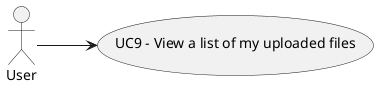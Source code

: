 @startuml

left to right direction
actor User

usecase UC9 as "UC9 - View a list of my uploaded files"
User --> UC9

@enduml